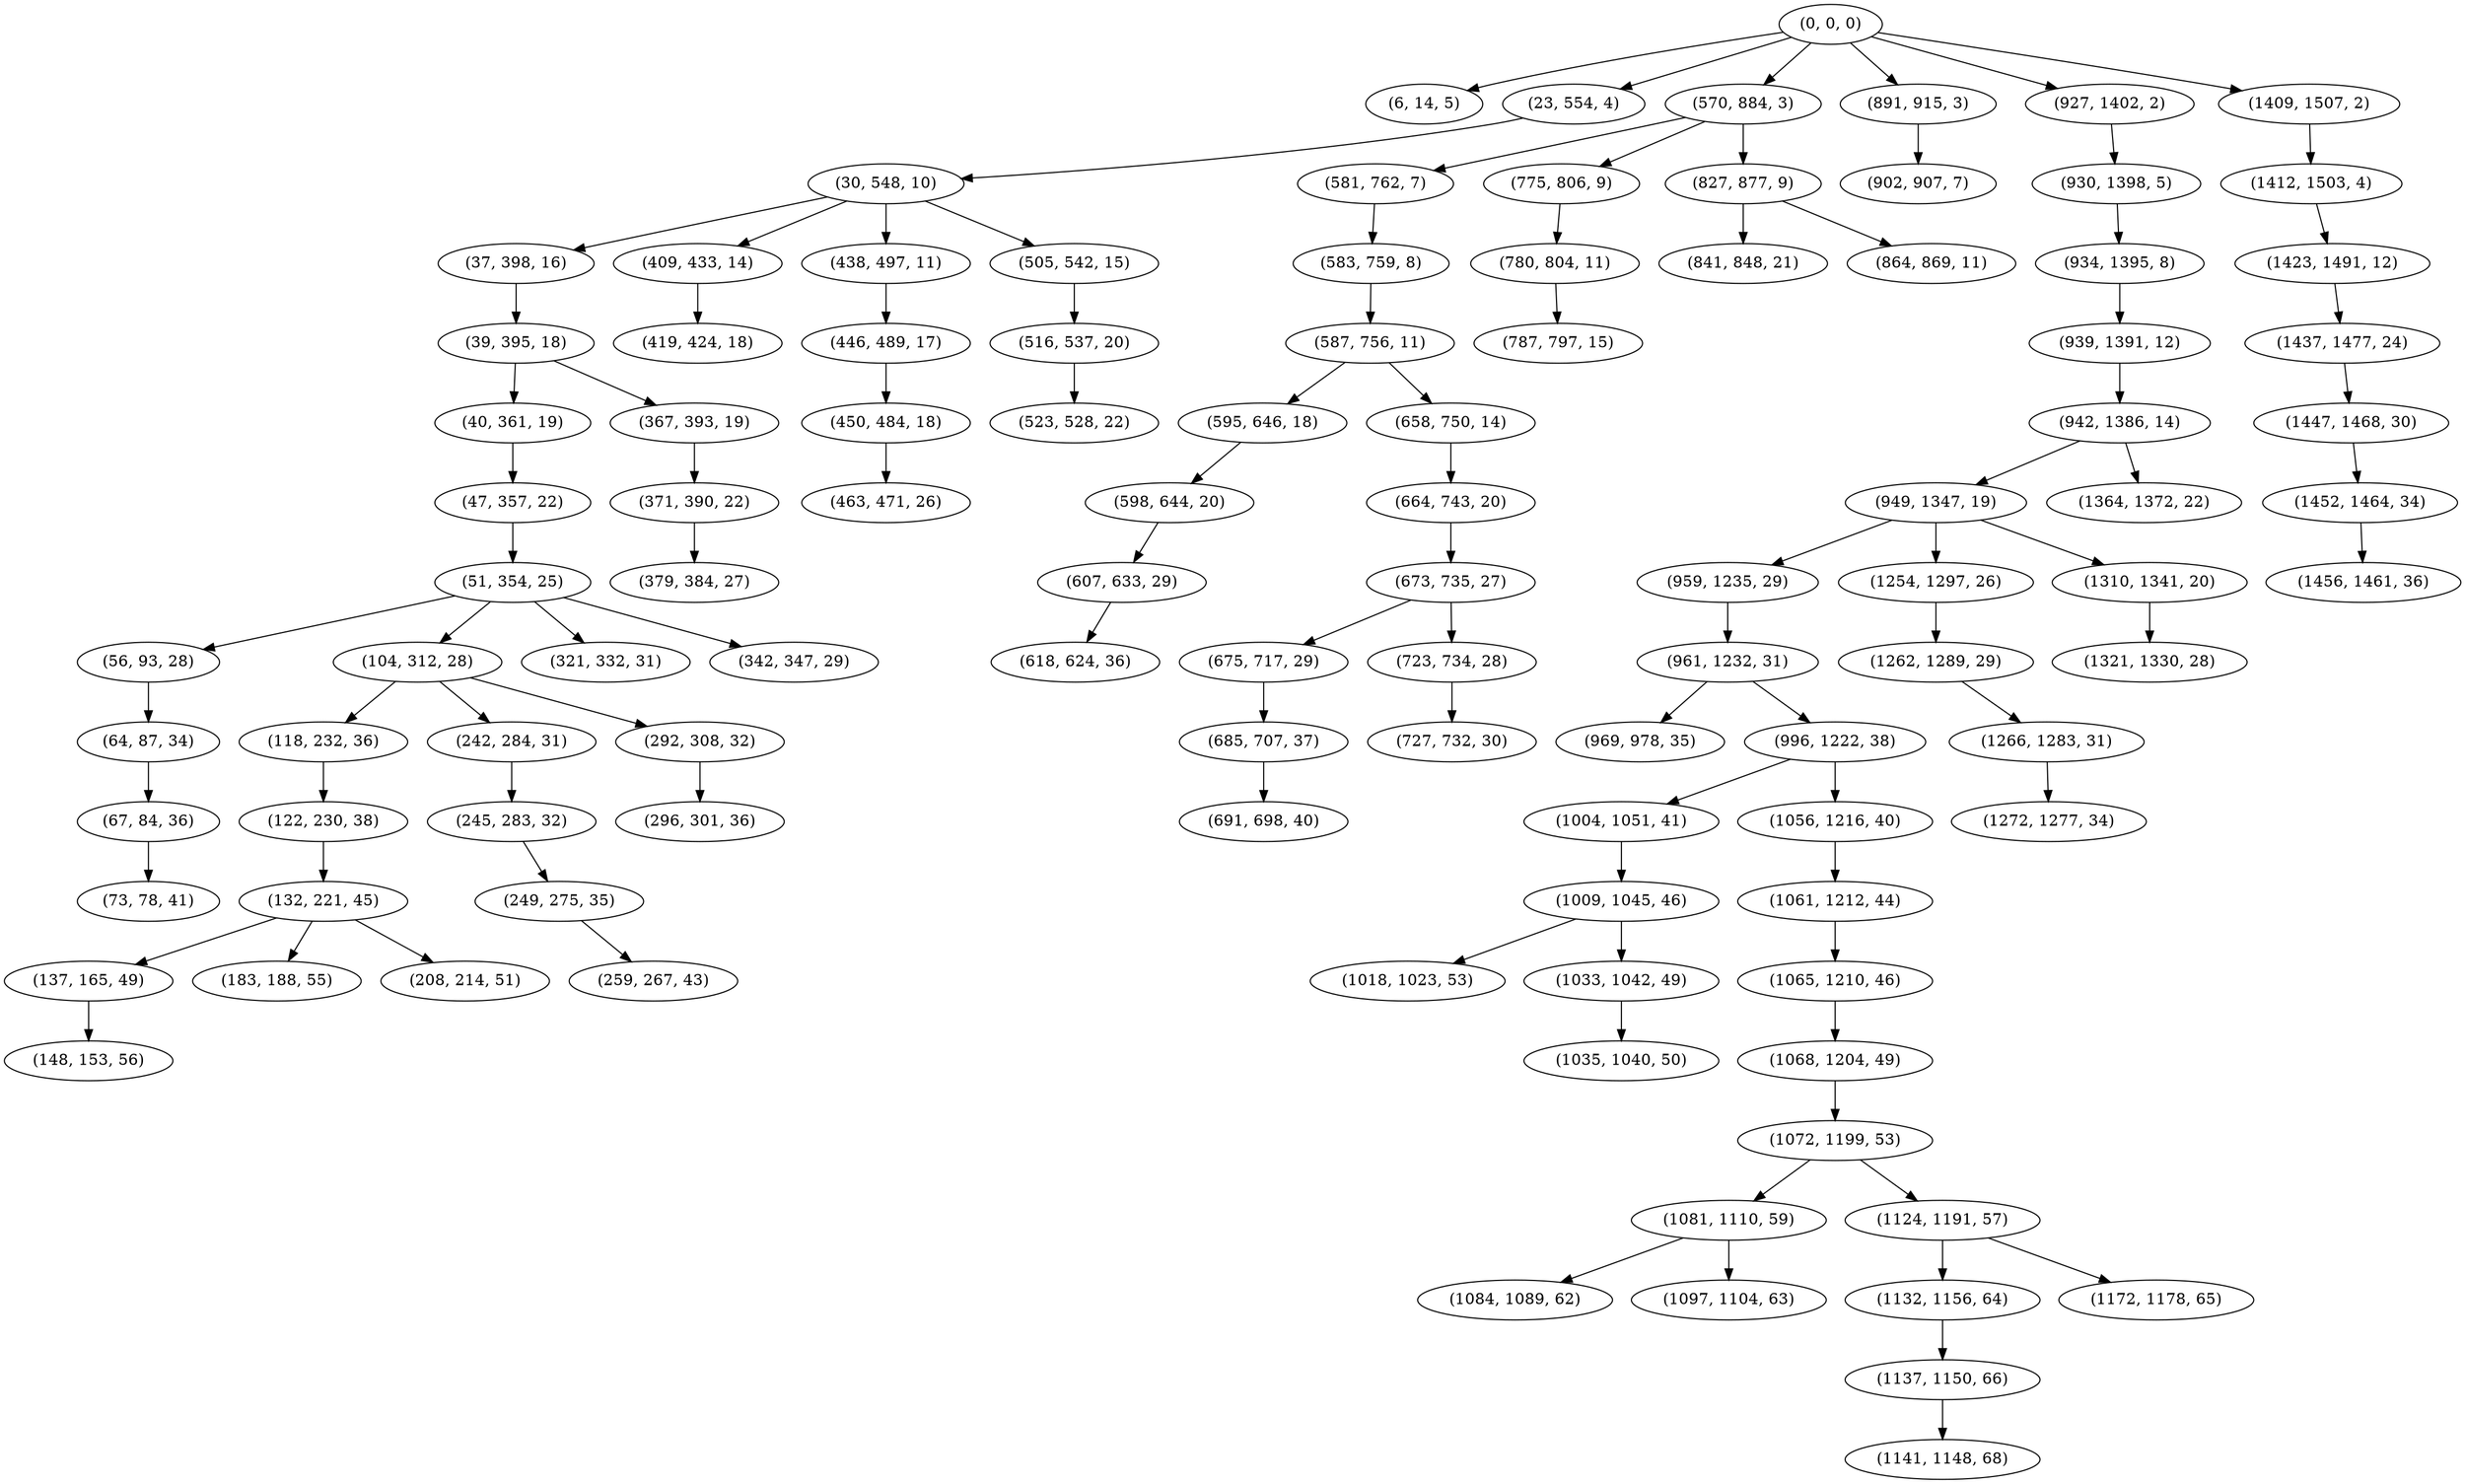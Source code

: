 digraph tree {
    "(0, 0, 0)";
    "(6, 14, 5)";
    "(23, 554, 4)";
    "(30, 548, 10)";
    "(37, 398, 16)";
    "(39, 395, 18)";
    "(40, 361, 19)";
    "(47, 357, 22)";
    "(51, 354, 25)";
    "(56, 93, 28)";
    "(64, 87, 34)";
    "(67, 84, 36)";
    "(73, 78, 41)";
    "(104, 312, 28)";
    "(118, 232, 36)";
    "(122, 230, 38)";
    "(132, 221, 45)";
    "(137, 165, 49)";
    "(148, 153, 56)";
    "(183, 188, 55)";
    "(208, 214, 51)";
    "(242, 284, 31)";
    "(245, 283, 32)";
    "(249, 275, 35)";
    "(259, 267, 43)";
    "(292, 308, 32)";
    "(296, 301, 36)";
    "(321, 332, 31)";
    "(342, 347, 29)";
    "(367, 393, 19)";
    "(371, 390, 22)";
    "(379, 384, 27)";
    "(409, 433, 14)";
    "(419, 424, 18)";
    "(438, 497, 11)";
    "(446, 489, 17)";
    "(450, 484, 18)";
    "(463, 471, 26)";
    "(505, 542, 15)";
    "(516, 537, 20)";
    "(523, 528, 22)";
    "(570, 884, 3)";
    "(581, 762, 7)";
    "(583, 759, 8)";
    "(587, 756, 11)";
    "(595, 646, 18)";
    "(598, 644, 20)";
    "(607, 633, 29)";
    "(618, 624, 36)";
    "(658, 750, 14)";
    "(664, 743, 20)";
    "(673, 735, 27)";
    "(675, 717, 29)";
    "(685, 707, 37)";
    "(691, 698, 40)";
    "(723, 734, 28)";
    "(727, 732, 30)";
    "(775, 806, 9)";
    "(780, 804, 11)";
    "(787, 797, 15)";
    "(827, 877, 9)";
    "(841, 848, 21)";
    "(864, 869, 11)";
    "(891, 915, 3)";
    "(902, 907, 7)";
    "(927, 1402, 2)";
    "(930, 1398, 5)";
    "(934, 1395, 8)";
    "(939, 1391, 12)";
    "(942, 1386, 14)";
    "(949, 1347, 19)";
    "(959, 1235, 29)";
    "(961, 1232, 31)";
    "(969, 978, 35)";
    "(996, 1222, 38)";
    "(1004, 1051, 41)";
    "(1009, 1045, 46)";
    "(1018, 1023, 53)";
    "(1033, 1042, 49)";
    "(1035, 1040, 50)";
    "(1056, 1216, 40)";
    "(1061, 1212, 44)";
    "(1065, 1210, 46)";
    "(1068, 1204, 49)";
    "(1072, 1199, 53)";
    "(1081, 1110, 59)";
    "(1084, 1089, 62)";
    "(1097, 1104, 63)";
    "(1124, 1191, 57)";
    "(1132, 1156, 64)";
    "(1137, 1150, 66)";
    "(1141, 1148, 68)";
    "(1172, 1178, 65)";
    "(1254, 1297, 26)";
    "(1262, 1289, 29)";
    "(1266, 1283, 31)";
    "(1272, 1277, 34)";
    "(1310, 1341, 20)";
    "(1321, 1330, 28)";
    "(1364, 1372, 22)";
    "(1409, 1507, 2)";
    "(1412, 1503, 4)";
    "(1423, 1491, 12)";
    "(1437, 1477, 24)";
    "(1447, 1468, 30)";
    "(1452, 1464, 34)";
    "(1456, 1461, 36)";
    "(0, 0, 0)" -> "(6, 14, 5)";
    "(0, 0, 0)" -> "(23, 554, 4)";
    "(0, 0, 0)" -> "(570, 884, 3)";
    "(0, 0, 0)" -> "(891, 915, 3)";
    "(0, 0, 0)" -> "(927, 1402, 2)";
    "(0, 0, 0)" -> "(1409, 1507, 2)";
    "(23, 554, 4)" -> "(30, 548, 10)";
    "(30, 548, 10)" -> "(37, 398, 16)";
    "(30, 548, 10)" -> "(409, 433, 14)";
    "(30, 548, 10)" -> "(438, 497, 11)";
    "(30, 548, 10)" -> "(505, 542, 15)";
    "(37, 398, 16)" -> "(39, 395, 18)";
    "(39, 395, 18)" -> "(40, 361, 19)";
    "(39, 395, 18)" -> "(367, 393, 19)";
    "(40, 361, 19)" -> "(47, 357, 22)";
    "(47, 357, 22)" -> "(51, 354, 25)";
    "(51, 354, 25)" -> "(56, 93, 28)";
    "(51, 354, 25)" -> "(104, 312, 28)";
    "(51, 354, 25)" -> "(321, 332, 31)";
    "(51, 354, 25)" -> "(342, 347, 29)";
    "(56, 93, 28)" -> "(64, 87, 34)";
    "(64, 87, 34)" -> "(67, 84, 36)";
    "(67, 84, 36)" -> "(73, 78, 41)";
    "(104, 312, 28)" -> "(118, 232, 36)";
    "(104, 312, 28)" -> "(242, 284, 31)";
    "(104, 312, 28)" -> "(292, 308, 32)";
    "(118, 232, 36)" -> "(122, 230, 38)";
    "(122, 230, 38)" -> "(132, 221, 45)";
    "(132, 221, 45)" -> "(137, 165, 49)";
    "(132, 221, 45)" -> "(183, 188, 55)";
    "(132, 221, 45)" -> "(208, 214, 51)";
    "(137, 165, 49)" -> "(148, 153, 56)";
    "(242, 284, 31)" -> "(245, 283, 32)";
    "(245, 283, 32)" -> "(249, 275, 35)";
    "(249, 275, 35)" -> "(259, 267, 43)";
    "(292, 308, 32)" -> "(296, 301, 36)";
    "(367, 393, 19)" -> "(371, 390, 22)";
    "(371, 390, 22)" -> "(379, 384, 27)";
    "(409, 433, 14)" -> "(419, 424, 18)";
    "(438, 497, 11)" -> "(446, 489, 17)";
    "(446, 489, 17)" -> "(450, 484, 18)";
    "(450, 484, 18)" -> "(463, 471, 26)";
    "(505, 542, 15)" -> "(516, 537, 20)";
    "(516, 537, 20)" -> "(523, 528, 22)";
    "(570, 884, 3)" -> "(581, 762, 7)";
    "(570, 884, 3)" -> "(775, 806, 9)";
    "(570, 884, 3)" -> "(827, 877, 9)";
    "(581, 762, 7)" -> "(583, 759, 8)";
    "(583, 759, 8)" -> "(587, 756, 11)";
    "(587, 756, 11)" -> "(595, 646, 18)";
    "(587, 756, 11)" -> "(658, 750, 14)";
    "(595, 646, 18)" -> "(598, 644, 20)";
    "(598, 644, 20)" -> "(607, 633, 29)";
    "(607, 633, 29)" -> "(618, 624, 36)";
    "(658, 750, 14)" -> "(664, 743, 20)";
    "(664, 743, 20)" -> "(673, 735, 27)";
    "(673, 735, 27)" -> "(675, 717, 29)";
    "(673, 735, 27)" -> "(723, 734, 28)";
    "(675, 717, 29)" -> "(685, 707, 37)";
    "(685, 707, 37)" -> "(691, 698, 40)";
    "(723, 734, 28)" -> "(727, 732, 30)";
    "(775, 806, 9)" -> "(780, 804, 11)";
    "(780, 804, 11)" -> "(787, 797, 15)";
    "(827, 877, 9)" -> "(841, 848, 21)";
    "(827, 877, 9)" -> "(864, 869, 11)";
    "(891, 915, 3)" -> "(902, 907, 7)";
    "(927, 1402, 2)" -> "(930, 1398, 5)";
    "(930, 1398, 5)" -> "(934, 1395, 8)";
    "(934, 1395, 8)" -> "(939, 1391, 12)";
    "(939, 1391, 12)" -> "(942, 1386, 14)";
    "(942, 1386, 14)" -> "(949, 1347, 19)";
    "(942, 1386, 14)" -> "(1364, 1372, 22)";
    "(949, 1347, 19)" -> "(959, 1235, 29)";
    "(949, 1347, 19)" -> "(1254, 1297, 26)";
    "(949, 1347, 19)" -> "(1310, 1341, 20)";
    "(959, 1235, 29)" -> "(961, 1232, 31)";
    "(961, 1232, 31)" -> "(969, 978, 35)";
    "(961, 1232, 31)" -> "(996, 1222, 38)";
    "(996, 1222, 38)" -> "(1004, 1051, 41)";
    "(996, 1222, 38)" -> "(1056, 1216, 40)";
    "(1004, 1051, 41)" -> "(1009, 1045, 46)";
    "(1009, 1045, 46)" -> "(1018, 1023, 53)";
    "(1009, 1045, 46)" -> "(1033, 1042, 49)";
    "(1033, 1042, 49)" -> "(1035, 1040, 50)";
    "(1056, 1216, 40)" -> "(1061, 1212, 44)";
    "(1061, 1212, 44)" -> "(1065, 1210, 46)";
    "(1065, 1210, 46)" -> "(1068, 1204, 49)";
    "(1068, 1204, 49)" -> "(1072, 1199, 53)";
    "(1072, 1199, 53)" -> "(1081, 1110, 59)";
    "(1072, 1199, 53)" -> "(1124, 1191, 57)";
    "(1081, 1110, 59)" -> "(1084, 1089, 62)";
    "(1081, 1110, 59)" -> "(1097, 1104, 63)";
    "(1124, 1191, 57)" -> "(1132, 1156, 64)";
    "(1124, 1191, 57)" -> "(1172, 1178, 65)";
    "(1132, 1156, 64)" -> "(1137, 1150, 66)";
    "(1137, 1150, 66)" -> "(1141, 1148, 68)";
    "(1254, 1297, 26)" -> "(1262, 1289, 29)";
    "(1262, 1289, 29)" -> "(1266, 1283, 31)";
    "(1266, 1283, 31)" -> "(1272, 1277, 34)";
    "(1310, 1341, 20)" -> "(1321, 1330, 28)";
    "(1409, 1507, 2)" -> "(1412, 1503, 4)";
    "(1412, 1503, 4)" -> "(1423, 1491, 12)";
    "(1423, 1491, 12)" -> "(1437, 1477, 24)";
    "(1437, 1477, 24)" -> "(1447, 1468, 30)";
    "(1447, 1468, 30)" -> "(1452, 1464, 34)";
    "(1452, 1464, 34)" -> "(1456, 1461, 36)";
}
